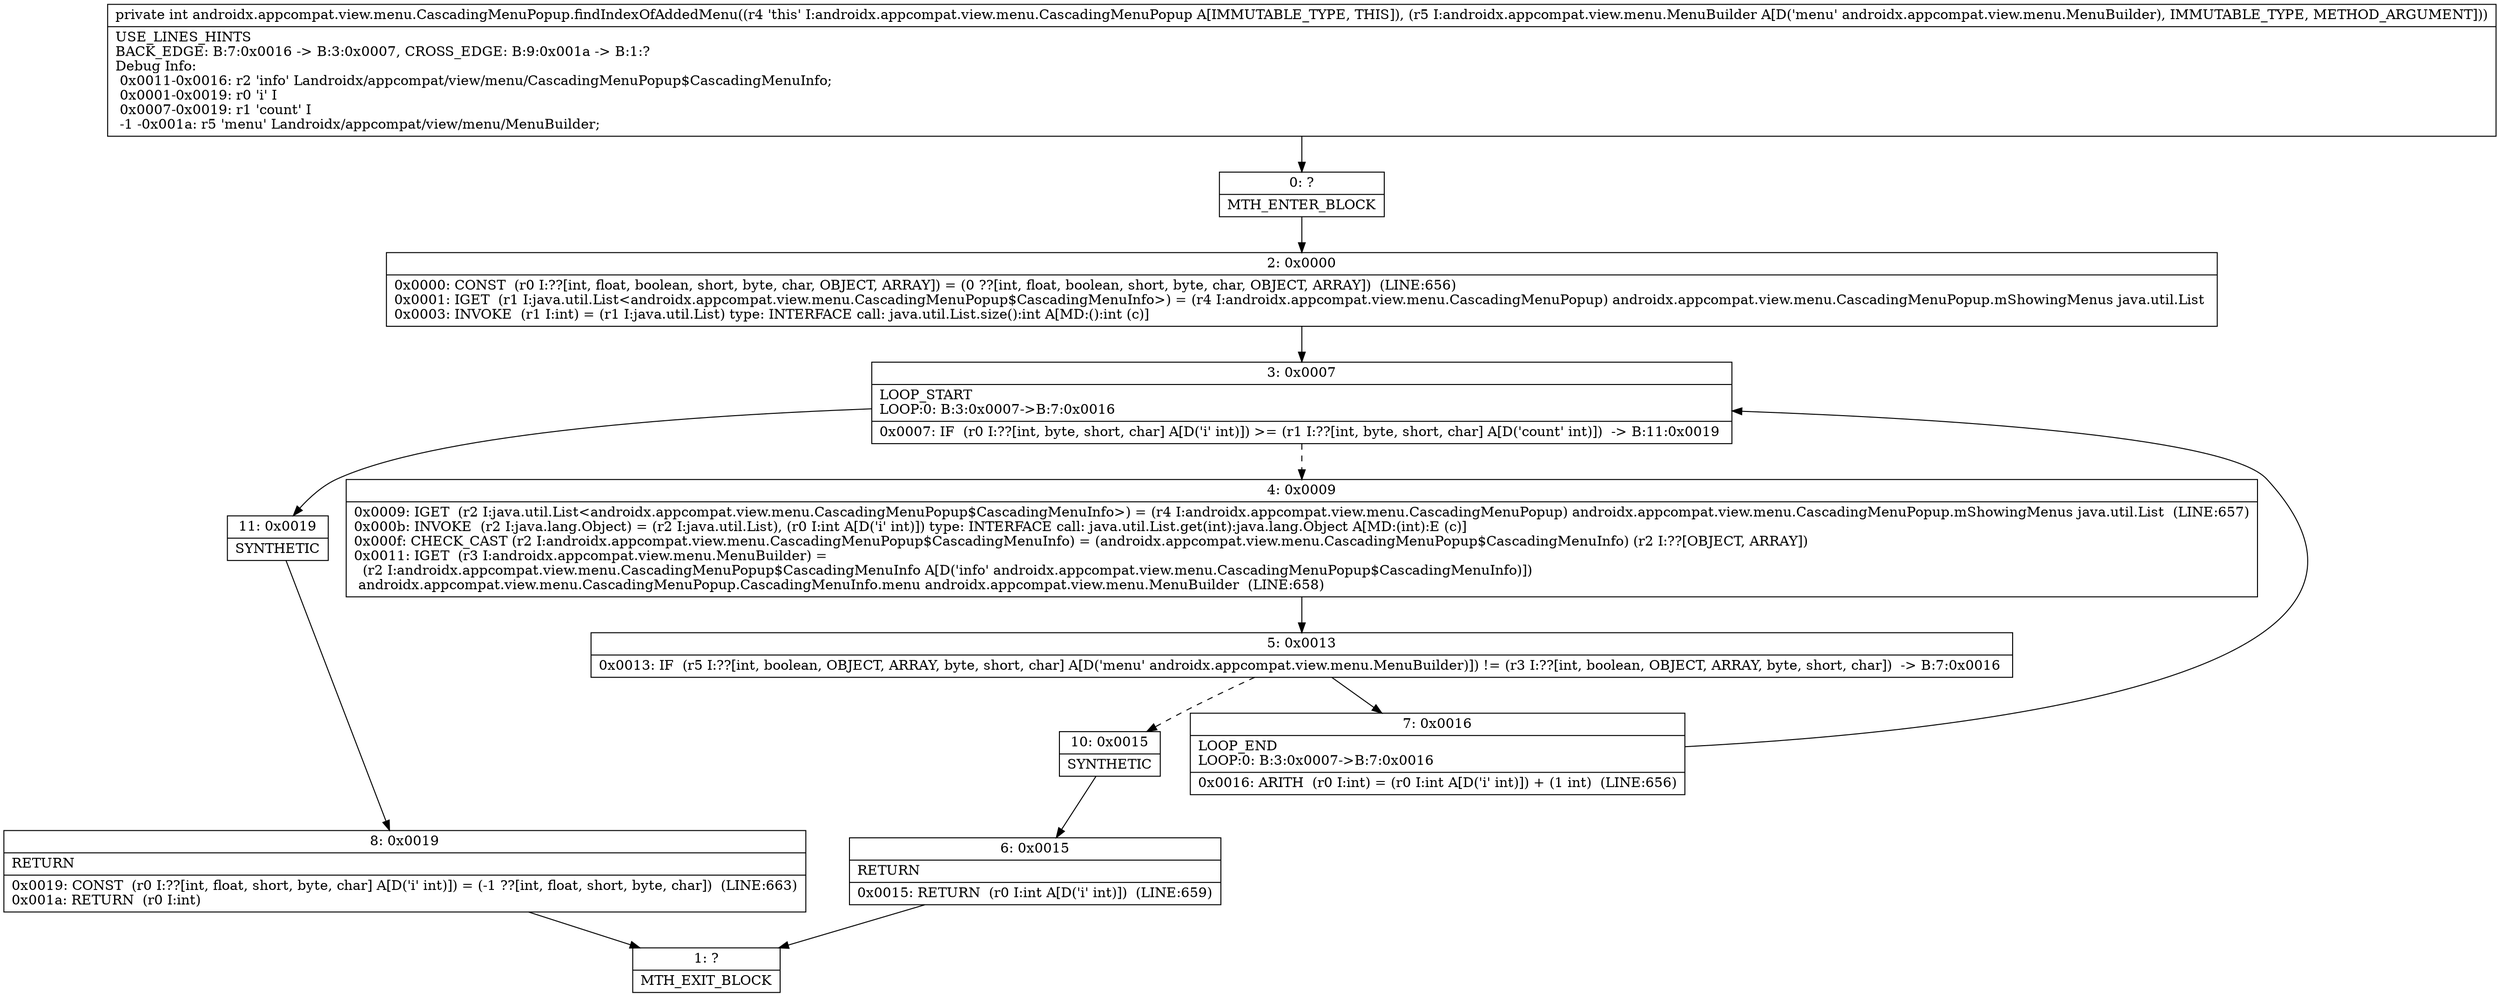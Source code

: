 digraph "CFG forandroidx.appcompat.view.menu.CascadingMenuPopup.findIndexOfAddedMenu(Landroidx\/appcompat\/view\/menu\/MenuBuilder;)I" {
Node_0 [shape=record,label="{0\:\ ?|MTH_ENTER_BLOCK\l}"];
Node_2 [shape=record,label="{2\:\ 0x0000|0x0000: CONST  (r0 I:??[int, float, boolean, short, byte, char, OBJECT, ARRAY]) = (0 ??[int, float, boolean, short, byte, char, OBJECT, ARRAY])  (LINE:656)\l0x0001: IGET  (r1 I:java.util.List\<androidx.appcompat.view.menu.CascadingMenuPopup$CascadingMenuInfo\>) = (r4 I:androidx.appcompat.view.menu.CascadingMenuPopup) androidx.appcompat.view.menu.CascadingMenuPopup.mShowingMenus java.util.List \l0x0003: INVOKE  (r1 I:int) = (r1 I:java.util.List) type: INTERFACE call: java.util.List.size():int A[MD:():int (c)]\l}"];
Node_3 [shape=record,label="{3\:\ 0x0007|LOOP_START\lLOOP:0: B:3:0x0007\-\>B:7:0x0016\l|0x0007: IF  (r0 I:??[int, byte, short, char] A[D('i' int)]) \>= (r1 I:??[int, byte, short, char] A[D('count' int)])  \-\> B:11:0x0019 \l}"];
Node_4 [shape=record,label="{4\:\ 0x0009|0x0009: IGET  (r2 I:java.util.List\<androidx.appcompat.view.menu.CascadingMenuPopup$CascadingMenuInfo\>) = (r4 I:androidx.appcompat.view.menu.CascadingMenuPopup) androidx.appcompat.view.menu.CascadingMenuPopup.mShowingMenus java.util.List  (LINE:657)\l0x000b: INVOKE  (r2 I:java.lang.Object) = (r2 I:java.util.List), (r0 I:int A[D('i' int)]) type: INTERFACE call: java.util.List.get(int):java.lang.Object A[MD:(int):E (c)]\l0x000f: CHECK_CAST (r2 I:androidx.appcompat.view.menu.CascadingMenuPopup$CascadingMenuInfo) = (androidx.appcompat.view.menu.CascadingMenuPopup$CascadingMenuInfo) (r2 I:??[OBJECT, ARRAY]) \l0x0011: IGET  (r3 I:androidx.appcompat.view.menu.MenuBuilder) = \l  (r2 I:androidx.appcompat.view.menu.CascadingMenuPopup$CascadingMenuInfo A[D('info' androidx.appcompat.view.menu.CascadingMenuPopup$CascadingMenuInfo)])\l androidx.appcompat.view.menu.CascadingMenuPopup.CascadingMenuInfo.menu androidx.appcompat.view.menu.MenuBuilder  (LINE:658)\l}"];
Node_5 [shape=record,label="{5\:\ 0x0013|0x0013: IF  (r5 I:??[int, boolean, OBJECT, ARRAY, byte, short, char] A[D('menu' androidx.appcompat.view.menu.MenuBuilder)]) != (r3 I:??[int, boolean, OBJECT, ARRAY, byte, short, char])  \-\> B:7:0x0016 \l}"];
Node_7 [shape=record,label="{7\:\ 0x0016|LOOP_END\lLOOP:0: B:3:0x0007\-\>B:7:0x0016\l|0x0016: ARITH  (r0 I:int) = (r0 I:int A[D('i' int)]) + (1 int)  (LINE:656)\l}"];
Node_10 [shape=record,label="{10\:\ 0x0015|SYNTHETIC\l}"];
Node_6 [shape=record,label="{6\:\ 0x0015|RETURN\l|0x0015: RETURN  (r0 I:int A[D('i' int)])  (LINE:659)\l}"];
Node_1 [shape=record,label="{1\:\ ?|MTH_EXIT_BLOCK\l}"];
Node_11 [shape=record,label="{11\:\ 0x0019|SYNTHETIC\l}"];
Node_8 [shape=record,label="{8\:\ 0x0019|RETURN\l|0x0019: CONST  (r0 I:??[int, float, short, byte, char] A[D('i' int)]) = (\-1 ??[int, float, short, byte, char])  (LINE:663)\l0x001a: RETURN  (r0 I:int) \l}"];
MethodNode[shape=record,label="{private int androidx.appcompat.view.menu.CascadingMenuPopup.findIndexOfAddedMenu((r4 'this' I:androidx.appcompat.view.menu.CascadingMenuPopup A[IMMUTABLE_TYPE, THIS]), (r5 I:androidx.appcompat.view.menu.MenuBuilder A[D('menu' androidx.appcompat.view.menu.MenuBuilder), IMMUTABLE_TYPE, METHOD_ARGUMENT]))  | USE_LINES_HINTS\lBACK_EDGE: B:7:0x0016 \-\> B:3:0x0007, CROSS_EDGE: B:9:0x001a \-\> B:1:?\lDebug Info:\l  0x0011\-0x0016: r2 'info' Landroidx\/appcompat\/view\/menu\/CascadingMenuPopup$CascadingMenuInfo;\l  0x0001\-0x0019: r0 'i' I\l  0x0007\-0x0019: r1 'count' I\l  \-1 \-0x001a: r5 'menu' Landroidx\/appcompat\/view\/menu\/MenuBuilder;\l}"];
MethodNode -> Node_0;Node_0 -> Node_2;
Node_2 -> Node_3;
Node_3 -> Node_4[style=dashed];
Node_3 -> Node_11;
Node_4 -> Node_5;
Node_5 -> Node_7;
Node_5 -> Node_10[style=dashed];
Node_7 -> Node_3;
Node_10 -> Node_6;
Node_6 -> Node_1;
Node_11 -> Node_8;
Node_8 -> Node_1;
}

